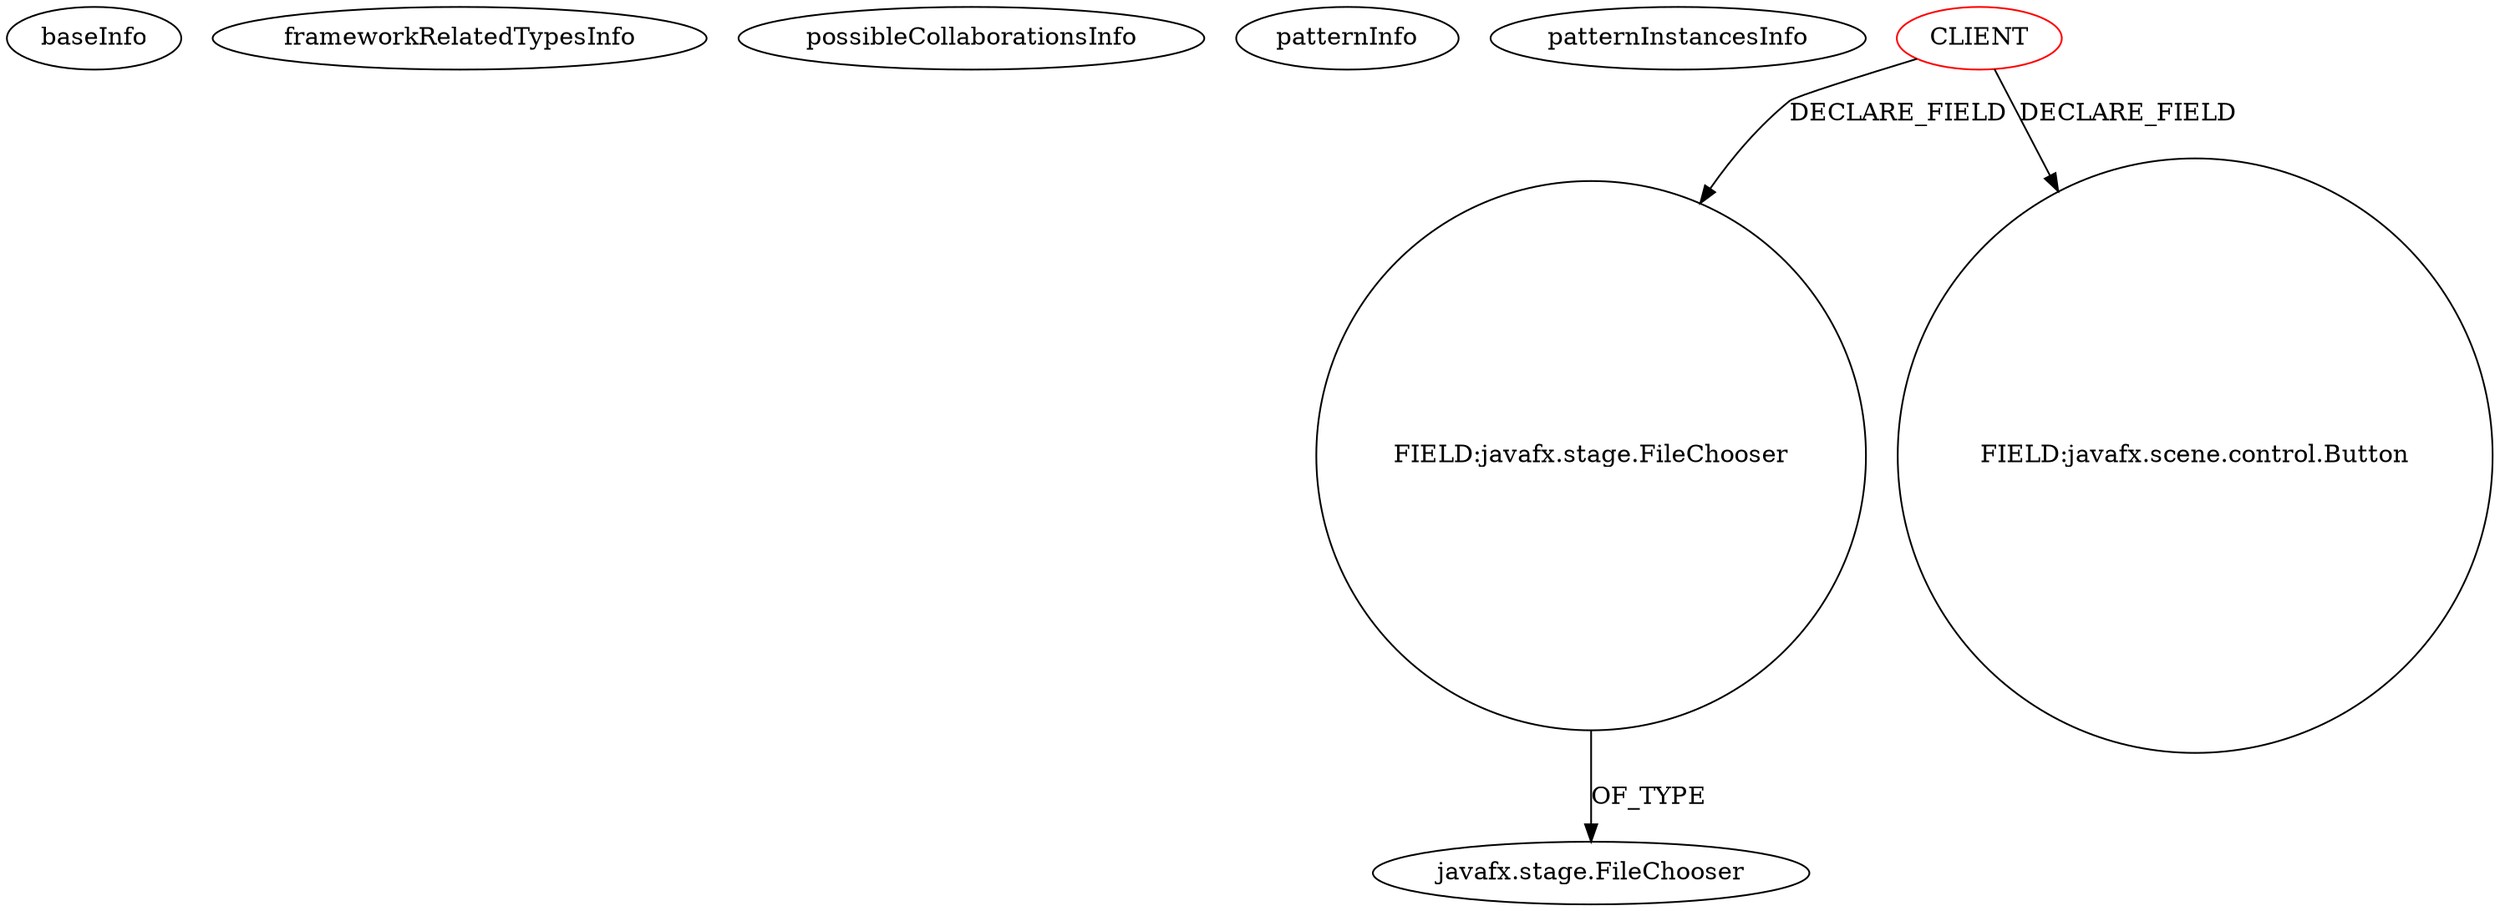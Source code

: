 digraph {
baseInfo[graphId=2424,category="pattern",isAnonymous=false,possibleRelation=false]
frameworkRelatedTypesInfo[]
possibleCollaborationsInfo[]
patternInfo[frequency=7.0,patternRootClient=0]
patternInstancesInfo[0="Jamakasi-JMCLauncherFX~/Jamakasi-JMCLauncherFX/JMCLauncherFX-master/src/jmclauncherfx/OptionsWindowController.java~OptionsWindowController~610",1="amonker-Trans~/amonker-Trans/Trans-master/src/cn/jingyun/trans/Project.java~Project~1849",2="tarchan-ClipFX~/tarchan-ClipFX/ClipFX-master/src/com/mac/tarchan/clipfx/ClipFXController.java~ClipFXController~4467",3="killjoy64-Scouting~/killjoy64-Scouting/Scouting-master/Robotics Scouting MatchList Creator/src/org/petoskeypaladins/scouting/matchlist/Controller.java~Controller~3460",4="amonker-Trans~/amonker-Trans/Trans-master/src/cn/jingyun/trans/MainPane.java~MainPane~1847",5="amonker-Trans~/amonker-Trans/Trans-master/src/cn/jingyun/trans/PathSetPane.java~PathSetPane~1845",6="walker-clint-AIProj3~/walker-clint-AIProj3/AIProj3-master/src/application/GameBoardController.java~GameBoardController~4712"]
28[label="FIELD:javafx.stage.FileChooser",vertexType="FIELD_DECLARATION",isFrameworkType=false,shape=circle]
29[label="javafx.stage.FileChooser",vertexType="FRAMEWORK_CLASS_TYPE",isFrameworkType=false]
0[label="CLIENT",vertexType="ROOT_CLIENT_CLASS_DECLARATION",isFrameworkType=false,color=red]
6[label="FIELD:javafx.scene.control.Button",vertexType="FIELD_DECLARATION",isFrameworkType=false,shape=circle]
0->28[label="DECLARE_FIELD"]
28->29[label="OF_TYPE"]
0->6[label="DECLARE_FIELD"]
}
